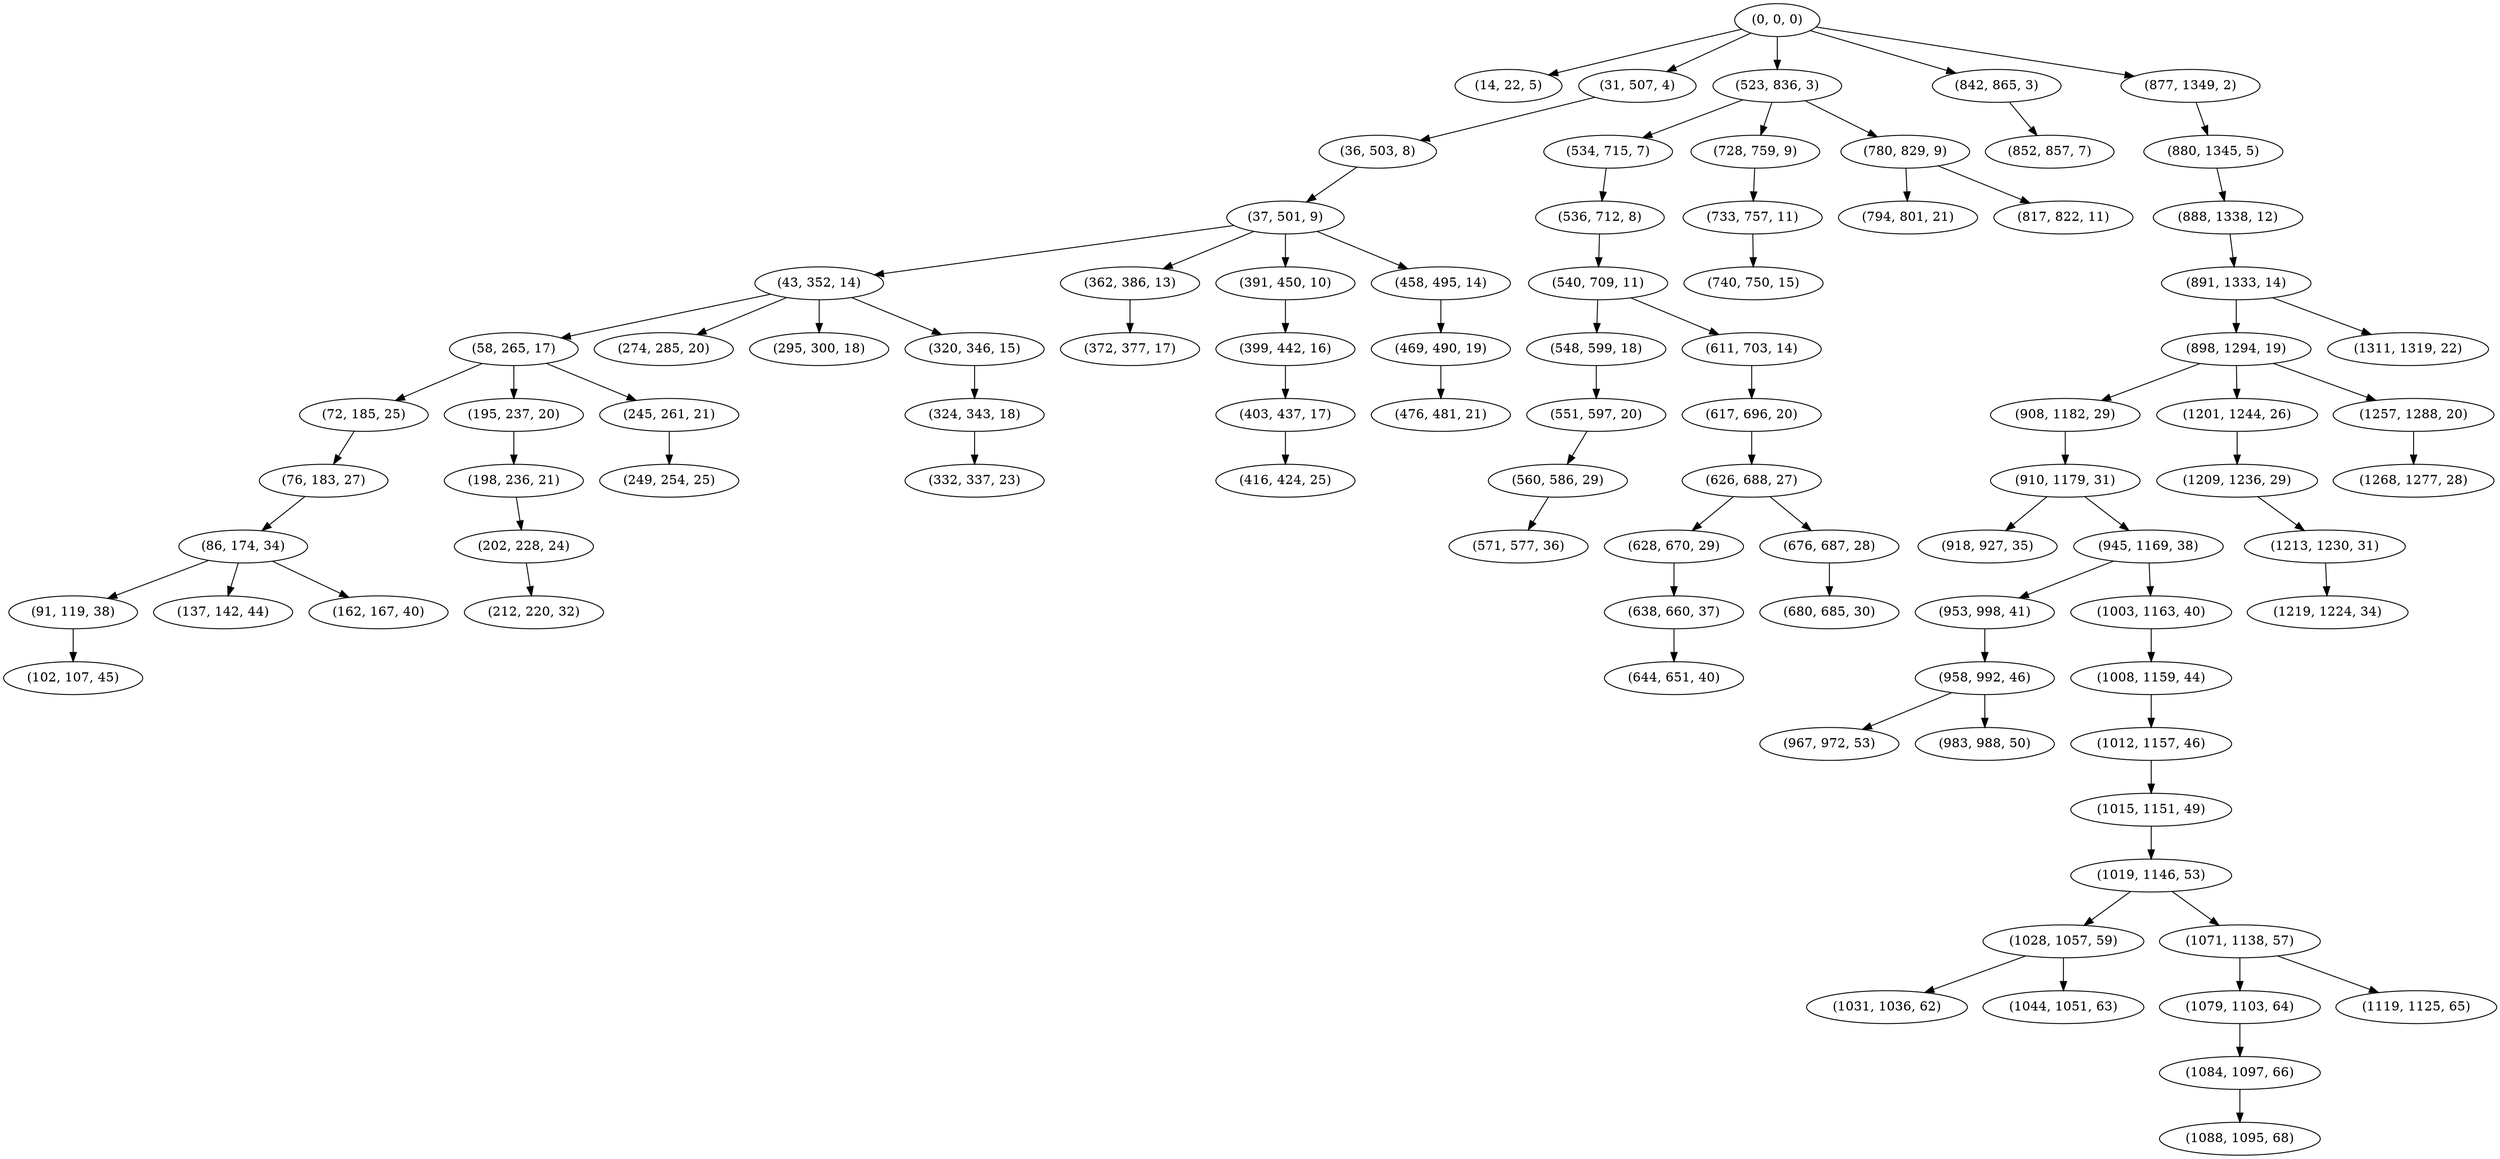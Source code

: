 digraph tree {
    "(0, 0, 0)";
    "(14, 22, 5)";
    "(31, 507, 4)";
    "(36, 503, 8)";
    "(37, 501, 9)";
    "(43, 352, 14)";
    "(58, 265, 17)";
    "(72, 185, 25)";
    "(76, 183, 27)";
    "(86, 174, 34)";
    "(91, 119, 38)";
    "(102, 107, 45)";
    "(137, 142, 44)";
    "(162, 167, 40)";
    "(195, 237, 20)";
    "(198, 236, 21)";
    "(202, 228, 24)";
    "(212, 220, 32)";
    "(245, 261, 21)";
    "(249, 254, 25)";
    "(274, 285, 20)";
    "(295, 300, 18)";
    "(320, 346, 15)";
    "(324, 343, 18)";
    "(332, 337, 23)";
    "(362, 386, 13)";
    "(372, 377, 17)";
    "(391, 450, 10)";
    "(399, 442, 16)";
    "(403, 437, 17)";
    "(416, 424, 25)";
    "(458, 495, 14)";
    "(469, 490, 19)";
    "(476, 481, 21)";
    "(523, 836, 3)";
    "(534, 715, 7)";
    "(536, 712, 8)";
    "(540, 709, 11)";
    "(548, 599, 18)";
    "(551, 597, 20)";
    "(560, 586, 29)";
    "(571, 577, 36)";
    "(611, 703, 14)";
    "(617, 696, 20)";
    "(626, 688, 27)";
    "(628, 670, 29)";
    "(638, 660, 37)";
    "(644, 651, 40)";
    "(676, 687, 28)";
    "(680, 685, 30)";
    "(728, 759, 9)";
    "(733, 757, 11)";
    "(740, 750, 15)";
    "(780, 829, 9)";
    "(794, 801, 21)";
    "(817, 822, 11)";
    "(842, 865, 3)";
    "(852, 857, 7)";
    "(877, 1349, 2)";
    "(880, 1345, 5)";
    "(888, 1338, 12)";
    "(891, 1333, 14)";
    "(898, 1294, 19)";
    "(908, 1182, 29)";
    "(910, 1179, 31)";
    "(918, 927, 35)";
    "(945, 1169, 38)";
    "(953, 998, 41)";
    "(958, 992, 46)";
    "(967, 972, 53)";
    "(983, 988, 50)";
    "(1003, 1163, 40)";
    "(1008, 1159, 44)";
    "(1012, 1157, 46)";
    "(1015, 1151, 49)";
    "(1019, 1146, 53)";
    "(1028, 1057, 59)";
    "(1031, 1036, 62)";
    "(1044, 1051, 63)";
    "(1071, 1138, 57)";
    "(1079, 1103, 64)";
    "(1084, 1097, 66)";
    "(1088, 1095, 68)";
    "(1119, 1125, 65)";
    "(1201, 1244, 26)";
    "(1209, 1236, 29)";
    "(1213, 1230, 31)";
    "(1219, 1224, 34)";
    "(1257, 1288, 20)";
    "(1268, 1277, 28)";
    "(1311, 1319, 22)";
    "(0, 0, 0)" -> "(14, 22, 5)";
    "(0, 0, 0)" -> "(31, 507, 4)";
    "(0, 0, 0)" -> "(523, 836, 3)";
    "(0, 0, 0)" -> "(842, 865, 3)";
    "(0, 0, 0)" -> "(877, 1349, 2)";
    "(31, 507, 4)" -> "(36, 503, 8)";
    "(36, 503, 8)" -> "(37, 501, 9)";
    "(37, 501, 9)" -> "(43, 352, 14)";
    "(37, 501, 9)" -> "(362, 386, 13)";
    "(37, 501, 9)" -> "(391, 450, 10)";
    "(37, 501, 9)" -> "(458, 495, 14)";
    "(43, 352, 14)" -> "(58, 265, 17)";
    "(43, 352, 14)" -> "(274, 285, 20)";
    "(43, 352, 14)" -> "(295, 300, 18)";
    "(43, 352, 14)" -> "(320, 346, 15)";
    "(58, 265, 17)" -> "(72, 185, 25)";
    "(58, 265, 17)" -> "(195, 237, 20)";
    "(58, 265, 17)" -> "(245, 261, 21)";
    "(72, 185, 25)" -> "(76, 183, 27)";
    "(76, 183, 27)" -> "(86, 174, 34)";
    "(86, 174, 34)" -> "(91, 119, 38)";
    "(86, 174, 34)" -> "(137, 142, 44)";
    "(86, 174, 34)" -> "(162, 167, 40)";
    "(91, 119, 38)" -> "(102, 107, 45)";
    "(195, 237, 20)" -> "(198, 236, 21)";
    "(198, 236, 21)" -> "(202, 228, 24)";
    "(202, 228, 24)" -> "(212, 220, 32)";
    "(245, 261, 21)" -> "(249, 254, 25)";
    "(320, 346, 15)" -> "(324, 343, 18)";
    "(324, 343, 18)" -> "(332, 337, 23)";
    "(362, 386, 13)" -> "(372, 377, 17)";
    "(391, 450, 10)" -> "(399, 442, 16)";
    "(399, 442, 16)" -> "(403, 437, 17)";
    "(403, 437, 17)" -> "(416, 424, 25)";
    "(458, 495, 14)" -> "(469, 490, 19)";
    "(469, 490, 19)" -> "(476, 481, 21)";
    "(523, 836, 3)" -> "(534, 715, 7)";
    "(523, 836, 3)" -> "(728, 759, 9)";
    "(523, 836, 3)" -> "(780, 829, 9)";
    "(534, 715, 7)" -> "(536, 712, 8)";
    "(536, 712, 8)" -> "(540, 709, 11)";
    "(540, 709, 11)" -> "(548, 599, 18)";
    "(540, 709, 11)" -> "(611, 703, 14)";
    "(548, 599, 18)" -> "(551, 597, 20)";
    "(551, 597, 20)" -> "(560, 586, 29)";
    "(560, 586, 29)" -> "(571, 577, 36)";
    "(611, 703, 14)" -> "(617, 696, 20)";
    "(617, 696, 20)" -> "(626, 688, 27)";
    "(626, 688, 27)" -> "(628, 670, 29)";
    "(626, 688, 27)" -> "(676, 687, 28)";
    "(628, 670, 29)" -> "(638, 660, 37)";
    "(638, 660, 37)" -> "(644, 651, 40)";
    "(676, 687, 28)" -> "(680, 685, 30)";
    "(728, 759, 9)" -> "(733, 757, 11)";
    "(733, 757, 11)" -> "(740, 750, 15)";
    "(780, 829, 9)" -> "(794, 801, 21)";
    "(780, 829, 9)" -> "(817, 822, 11)";
    "(842, 865, 3)" -> "(852, 857, 7)";
    "(877, 1349, 2)" -> "(880, 1345, 5)";
    "(880, 1345, 5)" -> "(888, 1338, 12)";
    "(888, 1338, 12)" -> "(891, 1333, 14)";
    "(891, 1333, 14)" -> "(898, 1294, 19)";
    "(891, 1333, 14)" -> "(1311, 1319, 22)";
    "(898, 1294, 19)" -> "(908, 1182, 29)";
    "(898, 1294, 19)" -> "(1201, 1244, 26)";
    "(898, 1294, 19)" -> "(1257, 1288, 20)";
    "(908, 1182, 29)" -> "(910, 1179, 31)";
    "(910, 1179, 31)" -> "(918, 927, 35)";
    "(910, 1179, 31)" -> "(945, 1169, 38)";
    "(945, 1169, 38)" -> "(953, 998, 41)";
    "(945, 1169, 38)" -> "(1003, 1163, 40)";
    "(953, 998, 41)" -> "(958, 992, 46)";
    "(958, 992, 46)" -> "(967, 972, 53)";
    "(958, 992, 46)" -> "(983, 988, 50)";
    "(1003, 1163, 40)" -> "(1008, 1159, 44)";
    "(1008, 1159, 44)" -> "(1012, 1157, 46)";
    "(1012, 1157, 46)" -> "(1015, 1151, 49)";
    "(1015, 1151, 49)" -> "(1019, 1146, 53)";
    "(1019, 1146, 53)" -> "(1028, 1057, 59)";
    "(1019, 1146, 53)" -> "(1071, 1138, 57)";
    "(1028, 1057, 59)" -> "(1031, 1036, 62)";
    "(1028, 1057, 59)" -> "(1044, 1051, 63)";
    "(1071, 1138, 57)" -> "(1079, 1103, 64)";
    "(1071, 1138, 57)" -> "(1119, 1125, 65)";
    "(1079, 1103, 64)" -> "(1084, 1097, 66)";
    "(1084, 1097, 66)" -> "(1088, 1095, 68)";
    "(1201, 1244, 26)" -> "(1209, 1236, 29)";
    "(1209, 1236, 29)" -> "(1213, 1230, 31)";
    "(1213, 1230, 31)" -> "(1219, 1224, 34)";
    "(1257, 1288, 20)" -> "(1268, 1277, 28)";
}
